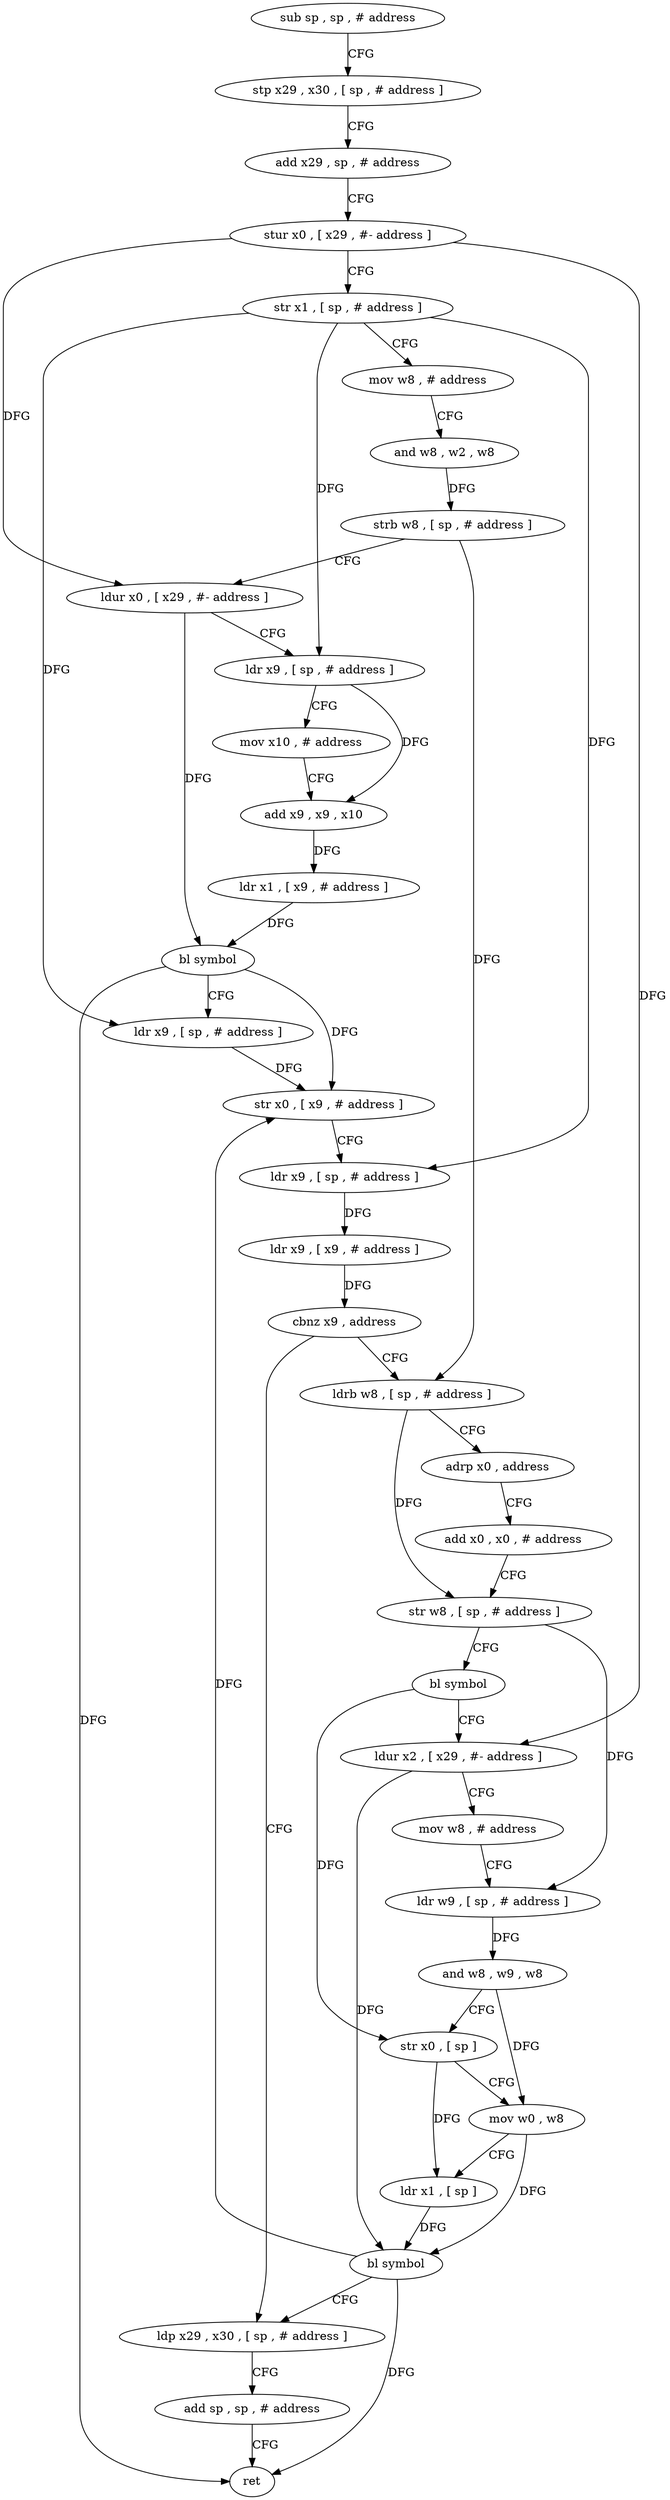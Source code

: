 digraph "func" {
"4235388" [label = "sub sp , sp , # address" ]
"4235392" [label = "stp x29 , x30 , [ sp , # address ]" ]
"4235396" [label = "add x29 , sp , # address" ]
"4235400" [label = "stur x0 , [ x29 , #- address ]" ]
"4235404" [label = "str x1 , [ sp , # address ]" ]
"4235408" [label = "mov w8 , # address" ]
"4235412" [label = "and w8 , w2 , w8" ]
"4235416" [label = "strb w8 , [ sp , # address ]" ]
"4235420" [label = "ldur x0 , [ x29 , #- address ]" ]
"4235424" [label = "ldr x9 , [ sp , # address ]" ]
"4235428" [label = "mov x10 , # address" ]
"4235432" [label = "add x9 , x9 , x10" ]
"4235436" [label = "ldr x1 , [ x9 , # address ]" ]
"4235440" [label = "bl symbol" ]
"4235444" [label = "ldr x9 , [ sp , # address ]" ]
"4235448" [label = "str x0 , [ x9 , # address ]" ]
"4235452" [label = "ldr x9 , [ sp , # address ]" ]
"4235456" [label = "ldr x9 , [ x9 , # address ]" ]
"4235460" [label = "cbnz x9 , address" ]
"4235516" [label = "ldp x29 , x30 , [ sp , # address ]" ]
"4235464" [label = "ldrb w8 , [ sp , # address ]" ]
"4235520" [label = "add sp , sp , # address" ]
"4235524" [label = "ret" ]
"4235468" [label = "adrp x0 , address" ]
"4235472" [label = "add x0 , x0 , # address" ]
"4235476" [label = "str w8 , [ sp , # address ]" ]
"4235480" [label = "bl symbol" ]
"4235484" [label = "ldur x2 , [ x29 , #- address ]" ]
"4235488" [label = "mov w8 , # address" ]
"4235492" [label = "ldr w9 , [ sp , # address ]" ]
"4235496" [label = "and w8 , w9 , w8" ]
"4235500" [label = "str x0 , [ sp ]" ]
"4235504" [label = "mov w0 , w8" ]
"4235508" [label = "ldr x1 , [ sp ]" ]
"4235512" [label = "bl symbol" ]
"4235388" -> "4235392" [ label = "CFG" ]
"4235392" -> "4235396" [ label = "CFG" ]
"4235396" -> "4235400" [ label = "CFG" ]
"4235400" -> "4235404" [ label = "CFG" ]
"4235400" -> "4235420" [ label = "DFG" ]
"4235400" -> "4235484" [ label = "DFG" ]
"4235404" -> "4235408" [ label = "CFG" ]
"4235404" -> "4235424" [ label = "DFG" ]
"4235404" -> "4235444" [ label = "DFG" ]
"4235404" -> "4235452" [ label = "DFG" ]
"4235408" -> "4235412" [ label = "CFG" ]
"4235412" -> "4235416" [ label = "DFG" ]
"4235416" -> "4235420" [ label = "CFG" ]
"4235416" -> "4235464" [ label = "DFG" ]
"4235420" -> "4235424" [ label = "CFG" ]
"4235420" -> "4235440" [ label = "DFG" ]
"4235424" -> "4235428" [ label = "CFG" ]
"4235424" -> "4235432" [ label = "DFG" ]
"4235428" -> "4235432" [ label = "CFG" ]
"4235432" -> "4235436" [ label = "DFG" ]
"4235436" -> "4235440" [ label = "DFG" ]
"4235440" -> "4235444" [ label = "CFG" ]
"4235440" -> "4235448" [ label = "DFG" ]
"4235440" -> "4235524" [ label = "DFG" ]
"4235444" -> "4235448" [ label = "DFG" ]
"4235448" -> "4235452" [ label = "CFG" ]
"4235452" -> "4235456" [ label = "DFG" ]
"4235456" -> "4235460" [ label = "DFG" ]
"4235460" -> "4235516" [ label = "CFG" ]
"4235460" -> "4235464" [ label = "CFG" ]
"4235516" -> "4235520" [ label = "CFG" ]
"4235464" -> "4235468" [ label = "CFG" ]
"4235464" -> "4235476" [ label = "DFG" ]
"4235520" -> "4235524" [ label = "CFG" ]
"4235468" -> "4235472" [ label = "CFG" ]
"4235472" -> "4235476" [ label = "CFG" ]
"4235476" -> "4235480" [ label = "CFG" ]
"4235476" -> "4235492" [ label = "DFG" ]
"4235480" -> "4235484" [ label = "CFG" ]
"4235480" -> "4235500" [ label = "DFG" ]
"4235484" -> "4235488" [ label = "CFG" ]
"4235484" -> "4235512" [ label = "DFG" ]
"4235488" -> "4235492" [ label = "CFG" ]
"4235492" -> "4235496" [ label = "DFG" ]
"4235496" -> "4235500" [ label = "CFG" ]
"4235496" -> "4235504" [ label = "DFG" ]
"4235500" -> "4235504" [ label = "CFG" ]
"4235500" -> "4235508" [ label = "DFG" ]
"4235504" -> "4235508" [ label = "CFG" ]
"4235504" -> "4235512" [ label = "DFG" ]
"4235508" -> "4235512" [ label = "DFG" ]
"4235512" -> "4235516" [ label = "CFG" ]
"4235512" -> "4235448" [ label = "DFG" ]
"4235512" -> "4235524" [ label = "DFG" ]
}
